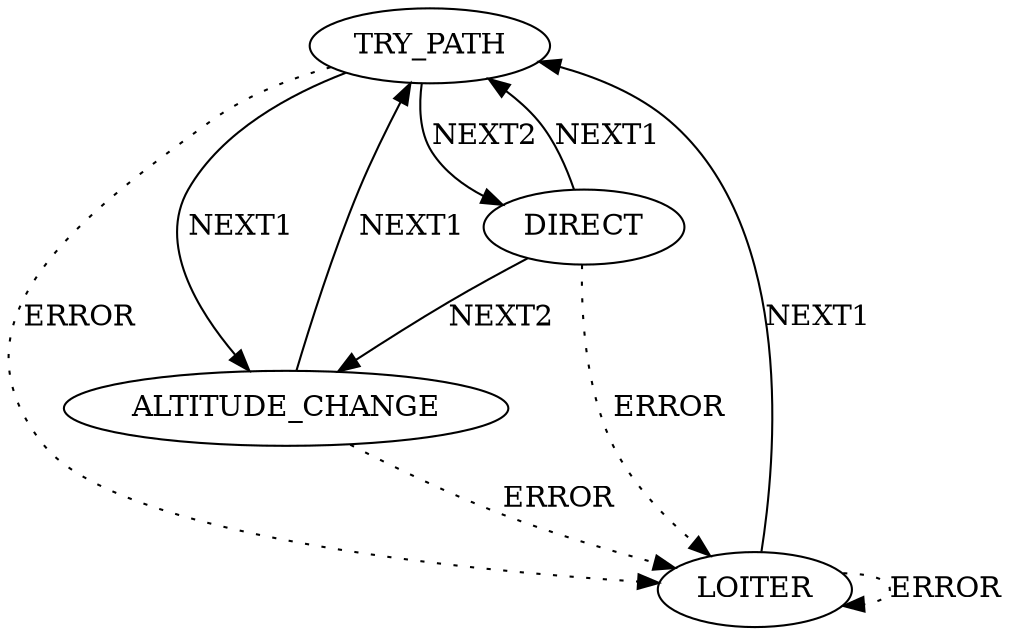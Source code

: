 digraph {
    "TRY_PATH" -> "ALTITUDE_CHANGE" [label="NEXT1", style="solid", weight=1]
    "TRY_PATH" -> "DIRECT" [label="NEXT2", style="solid", weight=1]
    "TRY_PATH" -> "LOITER" [label="ERROR", style="dotted", weight=0.1]
    "LOITER" -> "TRY_PATH" [label="NEXT1", style="solid", weight=1]
    "LOITER" -> "LOITER" [label="ERROR", style="dotted", weight=0.1]
    "DIRECT" -> "TRY_PATH" [label="NEXT1", style="solid", weight=1]
    "DIRECT" -> "ALTITUDE_CHANGE" [label="NEXT2", style="solid", weight=1]
    "DIRECT" -> "LOITER" [label="ERROR", style="dotted", weight=0.1]
    "ALTITUDE_CHANGE" -> "TRY_PATH" [label="NEXT1", style="solid", weight=1]
    "ALTITUDE_CHANGE" -> "LOITER" [label="ERROR", style="dotted", weight=0.1]
}